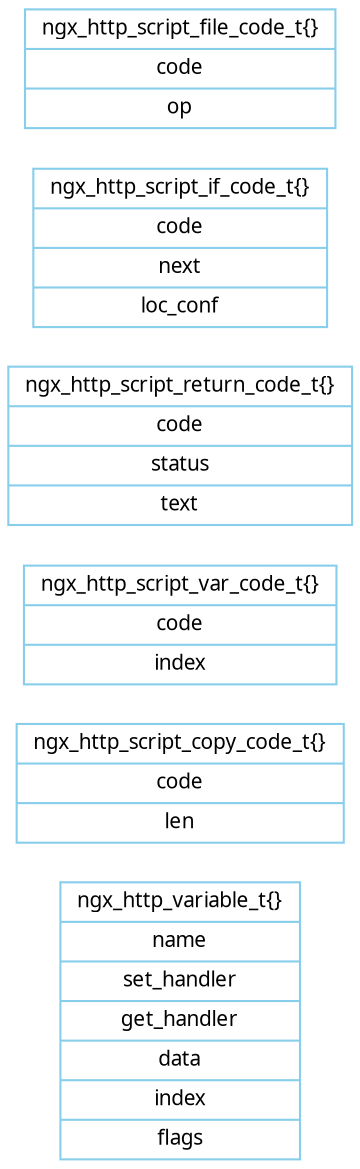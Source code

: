 digraph ngx_http_variable {

   rankdir=LR;
   node [shape=record, color=skyblue, fontname="Verdana", fontsize=10];
   edge [color=none, fontname="Verdana", fontsize=10];
   

   ngx_http_variable_t [label="<head>ngx_http_variable_t\{\}|name|set_handler|get_handler|data|index|flags"];

   ngx_http_script_copy_code_t [label="<head>ngx_http_script_copy_code_t\{\}|<code>code|len"];

   ngx_http_script_var_code_t [label="<head>ngx_http_script_var_code_t\{\}|<code>code|index"];

   ngx_http_script_return_code_t [label="<head>ngx_http_script_return_code_t\{\}|<code>code|status|text"];


   ngx_http_script_if_code_t [label="<head>ngx_http_script_if_code_t\{\}|<code>code|next|loc_conf"];

   ngx_http_script_file_code_t [label="<head>ngx_http_script_file_code_t\{\}|<code>code|op"];
 
}